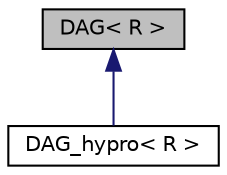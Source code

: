digraph "DAG&lt; R &gt;"
{
  edge [fontname="Helvetica",fontsize="10",labelfontname="Helvetica",labelfontsize="10"];
  node [fontname="Helvetica",fontsize="10",shape=record];
  Node1 [label="DAG\< R \>",height=0.2,width=0.4,color="black", fillcolor="grey75", style="filled", fontcolor="black"];
  Node1 -> Node2 [dir="back",color="midnightblue",fontsize="10",style="solid",fontname="Helvetica"];
  Node2 [label="DAG_hypro\< R \>",height=0.2,width=0.4,color="black", fillcolor="white", style="filled",URL="$classDAG__hypro.html",tooltip="The class which represents a DAG compatibile with hypro&#39;s types. "];
}
